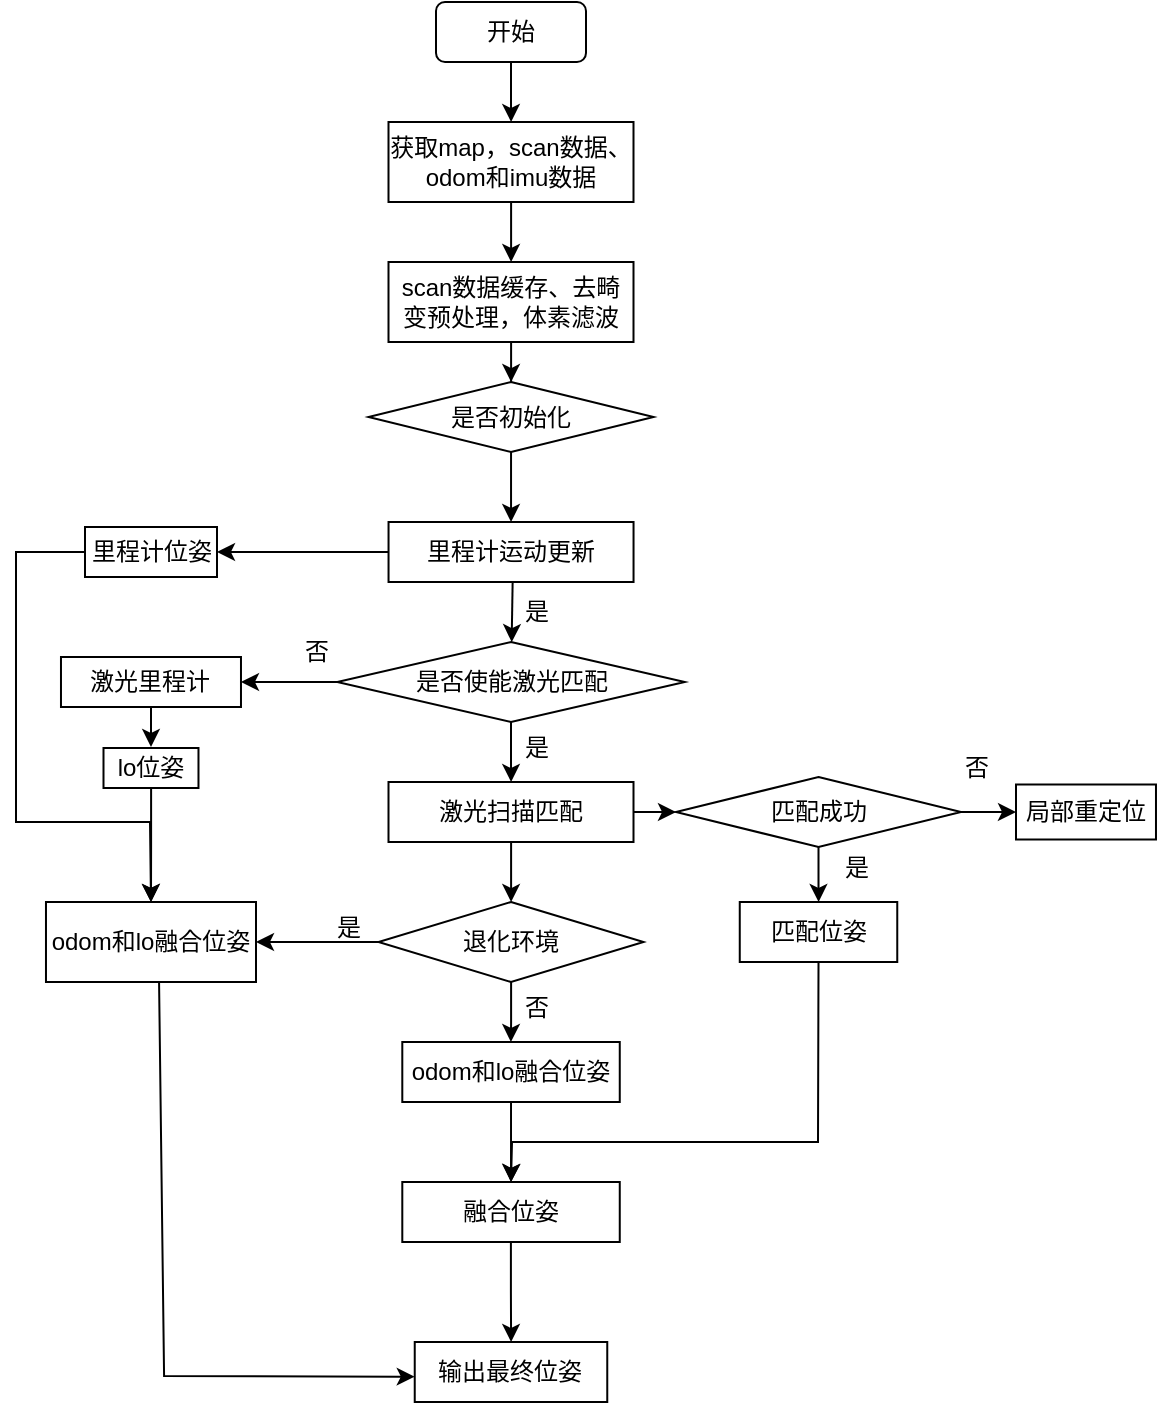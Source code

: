 <mxfile version="24.2.0" type="github" pages="2">
  <diagram name="第 1 页" id="809RYmrtKWQqntSpSi6K">
    <mxGraphModel dx="954" dy="523" grid="1" gridSize="10" guides="1" tooltips="1" connect="1" arrows="1" fold="1" page="1" pageScale="1" pageWidth="850" pageHeight="1100" math="0" shadow="0">
      <root>
        <mxCell id="0" />
        <mxCell id="1" parent="0" />
        <mxCell id="1-Ru4sR9WQq5cSvnAjK9-3" value="" style="edgeStyle=orthogonalEdgeStyle;rounded=0;orthogonalLoop=1;jettySize=auto;html=1;" edge="1" parent="1" source="1-Ru4sR9WQq5cSvnAjK9-1" target="1-Ru4sR9WQq5cSvnAjK9-2">
          <mxGeometry relative="1" as="geometry" />
        </mxCell>
        <mxCell id="1-Ru4sR9WQq5cSvnAjK9-1" value="开始" style="rounded=1;whiteSpace=wrap;html=1;" vertex="1" parent="1">
          <mxGeometry x="380" width="75" height="30" as="geometry" />
        </mxCell>
        <mxCell id="1-Ru4sR9WQq5cSvnAjK9-10" value="" style="edgeStyle=orthogonalEdgeStyle;rounded=0;orthogonalLoop=1;jettySize=auto;html=1;" edge="1" parent="1" source="1-Ru4sR9WQq5cSvnAjK9-2" target="1-Ru4sR9WQq5cSvnAjK9-9">
          <mxGeometry relative="1" as="geometry" />
        </mxCell>
        <mxCell id="1-Ru4sR9WQq5cSvnAjK9-2" value="获取map，scan数据、odom和imu数据" style="rounded=0;whiteSpace=wrap;html=1;" vertex="1" parent="1">
          <mxGeometry x="356.25" y="60" width="122.5" height="40" as="geometry" />
        </mxCell>
        <mxCell id="-7Lr0fXi4PDcZsyoyd6Y-27" value="" style="edgeStyle=orthogonalEdgeStyle;rounded=0;orthogonalLoop=1;jettySize=auto;html=1;" edge="1" parent="1" source="1-Ru4sR9WQq5cSvnAjK9-9" target="1-Ru4sR9WQq5cSvnAjK9-16">
          <mxGeometry relative="1" as="geometry" />
        </mxCell>
        <mxCell id="1-Ru4sR9WQq5cSvnAjK9-9" value="scan数据缓存、去畸变预处理，体素滤波" style="rounded=0;whiteSpace=wrap;html=1;" vertex="1" parent="1">
          <mxGeometry x="356.25" y="130" width="122.5" height="40" as="geometry" />
        </mxCell>
        <mxCell id="-7Lr0fXi4PDcZsyoyd6Y-36" value="" style="edgeStyle=orthogonalEdgeStyle;rounded=0;orthogonalLoop=1;jettySize=auto;html=1;" edge="1" parent="1" source="1-Ru4sR9WQq5cSvnAjK9-11" target="-7Lr0fXi4PDcZsyoyd6Y-34">
          <mxGeometry relative="1" as="geometry" />
        </mxCell>
        <mxCell id="1-Ru4sR9WQq5cSvnAjK9-11" value="里程计运动更新" style="rounded=0;whiteSpace=wrap;html=1;" vertex="1" parent="1">
          <mxGeometry x="356.27" y="260" width="122.5" height="30" as="geometry" />
        </mxCell>
        <mxCell id="1-Ru4sR9WQq5cSvnAjK9-24" value="" style="edgeStyle=orthogonalEdgeStyle;rounded=0;orthogonalLoop=1;jettySize=auto;html=1;" edge="1" parent="1" source="1-Ru4sR9WQq5cSvnAjK9-13" target="1-Ru4sR9WQq5cSvnAjK9-23">
          <mxGeometry relative="1" as="geometry" />
        </mxCell>
        <mxCell id="-7Lr0fXi4PDcZsyoyd6Y-2" value="" style="edgeStyle=orthogonalEdgeStyle;rounded=0;orthogonalLoop=1;jettySize=auto;html=1;" edge="1" parent="1" source="1-Ru4sR9WQq5cSvnAjK9-13" target="-7Lr0fXi4PDcZsyoyd6Y-1">
          <mxGeometry relative="1" as="geometry" />
        </mxCell>
        <mxCell id="1-Ru4sR9WQq5cSvnAjK9-13" value="激光扫描匹配" style="rounded=0;whiteSpace=wrap;html=1;" vertex="1" parent="1">
          <mxGeometry x="356.25" y="390" width="122.5" height="30" as="geometry" />
        </mxCell>
        <mxCell id="1-Ru4sR9WQq5cSvnAjK9-16" value="是否初始化" style="rhombus;whiteSpace=wrap;html=1;rounded=0;" vertex="1" parent="1">
          <mxGeometry x="346.27" y="190" width="142.5" height="35" as="geometry" />
        </mxCell>
        <mxCell id="1-Ru4sR9WQq5cSvnAjK9-19" value="是" style="text;html=1;align=center;verticalAlign=middle;resizable=0;points=[];autosize=1;strokeColor=none;fillColor=none;" vertex="1" parent="1">
          <mxGeometry x="410" y="290" width="40" height="30" as="geometry" />
        </mxCell>
        <mxCell id="1-Ru4sR9WQq5cSvnAjK9-36" value="" style="edgeStyle=orthogonalEdgeStyle;rounded=0;orthogonalLoop=1;jettySize=auto;html=1;" edge="1" parent="1" source="1-Ru4sR9WQq5cSvnAjK9-23" target="1-Ru4sR9WQq5cSvnAjK9-35">
          <mxGeometry relative="1" as="geometry" />
        </mxCell>
        <mxCell id="-7Lr0fXi4PDcZsyoyd6Y-4" value="" style="edgeStyle=orthogonalEdgeStyle;rounded=0;orthogonalLoop=1;jettySize=auto;html=1;" edge="1" parent="1" source="1-Ru4sR9WQq5cSvnAjK9-23" target="-7Lr0fXi4PDcZsyoyd6Y-3">
          <mxGeometry relative="1" as="geometry" />
        </mxCell>
        <mxCell id="1-Ru4sR9WQq5cSvnAjK9-23" value="匹配成功" style="rhombus;whiteSpace=wrap;html=1;rounded=0;" vertex="1" parent="1">
          <mxGeometry x="500" y="387.5" width="142.5" height="35" as="geometry" />
        </mxCell>
        <mxCell id="1-Ru4sR9WQq5cSvnAjK9-28" value="" style="edgeStyle=orthogonalEdgeStyle;rounded=0;orthogonalLoop=1;jettySize=auto;html=1;" edge="1" parent="1" source="1-Ru4sR9WQq5cSvnAjK9-25" target="1-Ru4sR9WQq5cSvnAjK9-13">
          <mxGeometry relative="1" as="geometry" />
        </mxCell>
        <mxCell id="1-Ru4sR9WQq5cSvnAjK9-31" value="" style="edgeStyle=orthogonalEdgeStyle;rounded=0;orthogonalLoop=1;jettySize=auto;html=1;" edge="1" parent="1" source="1-Ru4sR9WQq5cSvnAjK9-25" target="1-Ru4sR9WQq5cSvnAjK9-30">
          <mxGeometry relative="1" as="geometry" />
        </mxCell>
        <mxCell id="1-Ru4sR9WQq5cSvnAjK9-25" value="是否使能激光匹配" style="rhombus;whiteSpace=wrap;html=1;rounded=0;" vertex="1" parent="1">
          <mxGeometry x="330.63" y="320" width="173.75" height="40" as="geometry" />
        </mxCell>
        <mxCell id="1-Ru4sR9WQq5cSvnAjK9-29" value="是" style="text;html=1;align=center;verticalAlign=middle;resizable=0;points=[];autosize=1;strokeColor=none;fillColor=none;" vertex="1" parent="1">
          <mxGeometry x="410" y="358" width="40" height="30" as="geometry" />
        </mxCell>
        <mxCell id="-7Lr0fXi4PDcZsyoyd6Y-26" value="" style="edgeStyle=orthogonalEdgeStyle;rounded=0;orthogonalLoop=1;jettySize=auto;html=1;" edge="1" parent="1" source="1-Ru4sR9WQq5cSvnAjK9-30" target="-7Lr0fXi4PDcZsyoyd6Y-25">
          <mxGeometry relative="1" as="geometry" />
        </mxCell>
        <mxCell id="1-Ru4sR9WQq5cSvnAjK9-30" value="激光里程计" style="whiteSpace=wrap;html=1;rounded=0;" vertex="1" parent="1">
          <mxGeometry x="192.49" y="327.5" width="90" height="25" as="geometry" />
        </mxCell>
        <mxCell id="1-Ru4sR9WQq5cSvnAjK9-32" value="否" style="text;html=1;align=center;verticalAlign=middle;resizable=0;points=[];autosize=1;strokeColor=none;fillColor=none;" vertex="1" parent="1">
          <mxGeometry x="300" y="310" width="40" height="30" as="geometry" />
        </mxCell>
        <mxCell id="1-Ru4sR9WQq5cSvnAjK9-35" value="局部重定位" style="whiteSpace=wrap;html=1;rounded=0;" vertex="1" parent="1">
          <mxGeometry x="670" y="391.25" width="69.99" height="27.5" as="geometry" />
        </mxCell>
        <mxCell id="-7Lr0fXi4PDcZsyoyd6Y-8" value="" style="edgeStyle=orthogonalEdgeStyle;rounded=0;orthogonalLoop=1;jettySize=auto;html=1;" edge="1" parent="1" source="-7Lr0fXi4PDcZsyoyd6Y-1" target="-7Lr0fXi4PDcZsyoyd6Y-7">
          <mxGeometry relative="1" as="geometry" />
        </mxCell>
        <mxCell id="-7Lr0fXi4PDcZsyoyd6Y-11" value="" style="edgeStyle=orthogonalEdgeStyle;rounded=0;orthogonalLoop=1;jettySize=auto;html=1;" edge="1" parent="1" source="-7Lr0fXi4PDcZsyoyd6Y-1" target="-7Lr0fXi4PDcZsyoyd6Y-10">
          <mxGeometry relative="1" as="geometry" />
        </mxCell>
        <mxCell id="-7Lr0fXi4PDcZsyoyd6Y-1" value="退化环境" style="rhombus;whiteSpace=wrap;html=1;rounded=0;" vertex="1" parent="1">
          <mxGeometry x="351.26" y="450" width="132.5" height="40" as="geometry" />
        </mxCell>
        <mxCell id="-7Lr0fXi4PDcZsyoyd6Y-3" value="匹配位姿" style="rounded=0;whiteSpace=wrap;html=1;" vertex="1" parent="1">
          <mxGeometry x="531.88" y="450" width="78.75" height="30" as="geometry" />
        </mxCell>
        <mxCell id="-7Lr0fXi4PDcZsyoyd6Y-5" value="否" style="text;html=1;align=center;verticalAlign=middle;resizable=0;points=[];autosize=1;strokeColor=none;fillColor=none;" vertex="1" parent="1">
          <mxGeometry x="630" y="368" width="40" height="30" as="geometry" />
        </mxCell>
        <mxCell id="-7Lr0fXi4PDcZsyoyd6Y-6" value="是" style="text;html=1;align=center;verticalAlign=middle;resizable=0;points=[];autosize=1;strokeColor=none;fillColor=none;" vertex="1" parent="1">
          <mxGeometry x="570" y="418" width="40" height="30" as="geometry" />
        </mxCell>
        <mxCell id="-7Lr0fXi4PDcZsyoyd6Y-7" value="odom和lo融合位姿" style="whiteSpace=wrap;html=1;rounded=0;" vertex="1" parent="1">
          <mxGeometry x="184.99" y="450" width="105.01" height="40" as="geometry" />
        </mxCell>
        <mxCell id="-7Lr0fXi4PDcZsyoyd6Y-9" value="是" style="text;html=1;align=center;verticalAlign=middle;resizable=0;points=[];autosize=1;strokeColor=none;fillColor=none;" vertex="1" parent="1">
          <mxGeometry x="316.25" y="448" width="40" height="30" as="geometry" />
        </mxCell>
        <mxCell id="-7Lr0fXi4PDcZsyoyd6Y-20" value="" style="edgeStyle=orthogonalEdgeStyle;rounded=0;orthogonalLoop=1;jettySize=auto;html=1;" edge="1" parent="1" source="-7Lr0fXi4PDcZsyoyd6Y-10" target="-7Lr0fXi4PDcZsyoyd6Y-19">
          <mxGeometry relative="1" as="geometry" />
        </mxCell>
        <mxCell id="-7Lr0fXi4PDcZsyoyd6Y-10" value="odom和lo融合位姿" style="whiteSpace=wrap;html=1;rounded=0;" vertex="1" parent="1">
          <mxGeometry x="363.15" y="520" width="108.73" height="30" as="geometry" />
        </mxCell>
        <mxCell id="-7Lr0fXi4PDcZsyoyd6Y-14" value="输出最终位姿" style="whiteSpace=wrap;html=1;rounded=0;" vertex="1" parent="1">
          <mxGeometry x="369.37" y="670" width="96.26" height="30" as="geometry" />
        </mxCell>
        <mxCell id="-7Lr0fXi4PDcZsyoyd6Y-16" value="否" style="text;html=1;align=center;verticalAlign=middle;resizable=0;points=[];autosize=1;strokeColor=none;fillColor=none;" vertex="1" parent="1">
          <mxGeometry x="410" y="488" width="40" height="30" as="geometry" />
        </mxCell>
        <mxCell id="-7Lr0fXi4PDcZsyoyd6Y-23" value="" style="edgeStyle=orthogonalEdgeStyle;rounded=0;orthogonalLoop=1;jettySize=auto;html=1;" edge="1" parent="1" source="-7Lr0fXi4PDcZsyoyd6Y-19" target="-7Lr0fXi4PDcZsyoyd6Y-14">
          <mxGeometry relative="1" as="geometry" />
        </mxCell>
        <mxCell id="-7Lr0fXi4PDcZsyoyd6Y-19" value="融合位姿" style="whiteSpace=wrap;html=1;rounded=0;" vertex="1" parent="1">
          <mxGeometry x="363.15" y="590" width="108.73" height="30" as="geometry" />
        </mxCell>
        <mxCell id="-7Lr0fXi4PDcZsyoyd6Y-21" value="" style="endArrow=classic;html=1;rounded=0;exitX=0.5;exitY=1;exitDx=0;exitDy=0;entryX=0.5;entryY=0;entryDx=0;entryDy=0;" edge="1" parent="1" source="-7Lr0fXi4PDcZsyoyd6Y-3" target="-7Lr0fXi4PDcZsyoyd6Y-19">
          <mxGeometry width="50" height="50" relative="1" as="geometry">
            <mxPoint x="370" y="610" as="sourcePoint" />
            <mxPoint x="420" y="560" as="targetPoint" />
            <Array as="points">
              <mxPoint x="571" y="570" />
              <mxPoint x="418" y="570" />
            </Array>
          </mxGeometry>
        </mxCell>
        <mxCell id="-7Lr0fXi4PDcZsyoyd6Y-24" value="" style="endArrow=classic;html=1;rounded=0;exitX=0.5;exitY=1;exitDx=0;exitDy=0;entryX=-0.042;entryY=0.578;entryDx=0;entryDy=0;entryPerimeter=0;" edge="1" parent="1">
          <mxGeometry width="50" height="50" relative="1" as="geometry">
            <mxPoint x="241.535" y="490" as="sourcePoint" />
            <mxPoint x="369.367" y="687.34" as="targetPoint" />
            <Array as="points">
              <mxPoint x="244.04" y="687" />
            </Array>
          </mxGeometry>
        </mxCell>
        <mxCell id="-7Lr0fXi4PDcZsyoyd6Y-37" value="" style="edgeStyle=orthogonalEdgeStyle;rounded=0;orthogonalLoop=1;jettySize=auto;html=1;" edge="1" parent="1" source="-7Lr0fXi4PDcZsyoyd6Y-25" target="-7Lr0fXi4PDcZsyoyd6Y-7">
          <mxGeometry relative="1" as="geometry" />
        </mxCell>
        <mxCell id="-7Lr0fXi4PDcZsyoyd6Y-25" value="lo位姿" style="whiteSpace=wrap;html=1;rounded=0;" vertex="1" parent="1">
          <mxGeometry x="213.75" y="373" width="47.49" height="20" as="geometry" />
        </mxCell>
        <mxCell id="-7Lr0fXi4PDcZsyoyd6Y-30" value="" style="endArrow=classic;html=1;rounded=0;exitX=0.5;exitY=1;exitDx=0;exitDy=0;entryX=0.5;entryY=0;entryDx=0;entryDy=0;" edge="1" parent="1" source="1-Ru4sR9WQq5cSvnAjK9-16" target="1-Ru4sR9WQq5cSvnAjK9-11">
          <mxGeometry width="50" height="50" relative="1" as="geometry">
            <mxPoint x="300" y="410" as="sourcePoint" />
            <mxPoint x="350" y="360" as="targetPoint" />
          </mxGeometry>
        </mxCell>
        <mxCell id="-7Lr0fXi4PDcZsyoyd6Y-34" value="里程计位姿" style="rounded=0;whiteSpace=wrap;html=1;" vertex="1" parent="1">
          <mxGeometry x="204.5" y="262.5" width="66" height="25" as="geometry" />
        </mxCell>
        <mxCell id="-7Lr0fXi4PDcZsyoyd6Y-35" value="" style="endArrow=classic;html=1;rounded=0;exitX=0.208;exitY=0;exitDx=0;exitDy=0;exitPerimeter=0;" edge="1" parent="1" source="1-Ru4sR9WQq5cSvnAjK9-19" target="1-Ru4sR9WQq5cSvnAjK9-25">
          <mxGeometry width="50" height="50" relative="1" as="geometry">
            <mxPoint x="290" y="430" as="sourcePoint" />
            <mxPoint x="340" y="380" as="targetPoint" />
          </mxGeometry>
        </mxCell>
        <mxCell id="-7Lr0fXi4PDcZsyoyd6Y-38" value="" style="endArrow=classic;html=1;rounded=0;exitX=0;exitY=0.5;exitDx=0;exitDy=0;entryX=0.5;entryY=0;entryDx=0;entryDy=0;" edge="1" parent="1" source="-7Lr0fXi4PDcZsyoyd6Y-34" target="-7Lr0fXi4PDcZsyoyd6Y-7">
          <mxGeometry width="50" height="50" relative="1" as="geometry">
            <mxPoint x="320" y="410" as="sourcePoint" />
            <mxPoint x="370" y="360" as="targetPoint" />
            <Array as="points">
              <mxPoint x="170" y="275" />
              <mxPoint x="170" y="410" />
              <mxPoint x="237" y="410" />
            </Array>
          </mxGeometry>
        </mxCell>
      </root>
    </mxGraphModel>
  </diagram>
  <diagram id="zuPh3HLcaA8DiIGAKT5t" name="第 2 页">
    <mxGraphModel grid="0" page="1" gridSize="10" guides="1" tooltips="1" connect="1" arrows="1" fold="1" pageScale="1" pageWidth="850" pageHeight="1100" math="0" shadow="0">
      <root>
        <mxCell id="0" />
        <mxCell id="1" parent="0" />
        <mxCell id="Fofw4nyurcLWQTFMPqLW-4" value="" style="edgeStyle=orthogonalEdgeStyle;rounded=0;orthogonalLoop=1;jettySize=auto;html=1;" edge="1" parent="1" source="Fofw4nyurcLWQTFMPqLW-1" target="Fofw4nyurcLWQTFMPqLW-3">
          <mxGeometry relative="1" as="geometry" />
        </mxCell>
        <mxCell id="Fofw4nyurcLWQTFMPqLW-1" value="开始" style="rounded=1;whiteSpace=wrap;html=1;" vertex="1" parent="1">
          <mxGeometry x="360" y="20" width="80" height="30" as="geometry" />
        </mxCell>
        <mxCell id="Fofw4nyurcLWQTFMPqLW-2" value="结束" style="rounded=1;whiteSpace=wrap;html=1;" vertex="1" parent="1">
          <mxGeometry x="360" y="630" width="80" height="30" as="geometry" />
        </mxCell>
        <mxCell id="Fofw4nyurcLWQTFMPqLW-6" value="" style="edgeStyle=orthogonalEdgeStyle;rounded=0;orthogonalLoop=1;jettySize=auto;html=1;" edge="1" parent="1" source="Fofw4nyurcLWQTFMPqLW-3" target="Fofw4nyurcLWQTFMPqLW-5">
          <mxGeometry relative="1" as="geometry" />
        </mxCell>
        <mxCell id="AwUqRlKhVayz7U-dUrVD-48" value="" style="rounded=0;orthogonalLoop=1;jettySize=auto;html=1;entryX=0.5;entryY=0;entryDx=0;entryDy=0;" edge="1" parent="1" source="Fofw4nyurcLWQTFMPqLW-3" target="Fofw4nyurcLWQTFMPqLW-2">
          <mxGeometry relative="1" as="geometry">
            <mxPoint x="140" y="590" as="targetPoint" />
            <Array as="points">
              <mxPoint x="140" y="110" />
              <mxPoint x="140" y="590" />
              <mxPoint x="400" y="590" />
            </Array>
          </mxGeometry>
        </mxCell>
        <mxCell id="Fofw4nyurcLWQTFMPqLW-3" value="是否收到初始化位姿" style="rhombus;whiteSpace=wrap;html=1;" vertex="1" parent="1">
          <mxGeometry x="320" y="80" width="160" height="60" as="geometry" />
        </mxCell>
        <mxCell id="Fofw4nyurcLWQTFMPqLW-8" value="" style="edgeStyle=orthogonalEdgeStyle;rounded=0;orthogonalLoop=1;jettySize=auto;html=1;" edge="1" parent="1" source="Fofw4nyurcLWQTFMPqLW-5">
          <mxGeometry relative="1" as="geometry">
            <mxPoint x="400" y="220" as="targetPoint" />
          </mxGeometry>
        </mxCell>
        <mxCell id="Fofw4nyurcLWQTFMPqLW-5" value="扫描匹配（粗、精匹配）" style="whiteSpace=wrap;html=1;" vertex="1" parent="1">
          <mxGeometry x="335" y="170" width="130" height="20" as="geometry" />
        </mxCell>
        <mxCell id="Fofw4nyurcLWQTFMPqLW-11" value="" style="edgeStyle=orthogonalEdgeStyle;rounded=0;orthogonalLoop=1;jettySize=auto;html=1;" edge="1" parent="1" source="Fofw4nyurcLWQTFMPqLW-9" target="Fofw4nyurcLWQTFMPqLW-10">
          <mxGeometry relative="1" as="geometry" />
        </mxCell>
        <mxCell id="Fofw4nyurcLWQTFMPqLW-14" value="" style="edgeStyle=orthogonalEdgeStyle;rounded=0;orthogonalLoop=1;jettySize=auto;html=1;" edge="1" parent="1" source="Fofw4nyurcLWQTFMPqLW-9" target="Fofw4nyurcLWQTFMPqLW-13">
          <mxGeometry relative="1" as="geometry" />
        </mxCell>
        <mxCell id="Fofw4nyurcLWQTFMPqLW-9" value="得分大于0.6" style="rhombus;whiteSpace=wrap;html=1;" vertex="1" parent="1">
          <mxGeometry x="320" y="220" width="160" height="60" as="geometry" />
        </mxCell>
        <mxCell id="AwUqRlKhVayz7U-dUrVD-38" value="" style="edgeStyle=orthogonalEdgeStyle;rounded=0;orthogonalLoop=1;jettySize=auto;html=1;entryX=-0.15;entryY=0;entryDx=0;entryDy=0;entryPerimeter=0;" edge="1" parent="1" source="Fofw4nyurcLWQTFMPqLW-10">
          <mxGeometry relative="1" as="geometry">
            <mxPoint x="400" y="630" as="targetPoint" />
            <Array as="points">
              <mxPoint x="810" y="250" />
              <mxPoint x="810" y="590" />
              <mxPoint x="400" y="590" />
            </Array>
          </mxGeometry>
        </mxCell>
        <mxCell id="Fofw4nyurcLWQTFMPqLW-10" value="直接使用初始化位姿" style="whiteSpace=wrap;html=1;" vertex="1" parent="1">
          <mxGeometry x="510" y="237.5" width="110" height="25" as="geometry" />
        </mxCell>
        <mxCell id="Fofw4nyurcLWQTFMPqLW-12" value="否" style="text;html=1;align=center;verticalAlign=middle;resizable=0;points=[];autosize=1;strokeColor=none;fillColor=none;" vertex="1" parent="1">
          <mxGeometry x="470" y="218" width="40" height="30" as="geometry" />
        </mxCell>
        <mxCell id="AwUqRlKhVayz7U-dUrVD-2" value="" style="edgeStyle=orthogonalEdgeStyle;rounded=0;orthogonalLoop=1;jettySize=auto;html=1;" edge="1" parent="1" source="Fofw4nyurcLWQTFMPqLW-13" target="AwUqRlKhVayz7U-dUrVD-1">
          <mxGeometry relative="1" as="geometry" />
        </mxCell>
        <mxCell id="Fofw4nyurcLWQTFMPqLW-13" value="计算匹配位姿和初始化位姿距离、角度差" style="whiteSpace=wrap;html=1;" vertex="1" parent="1">
          <mxGeometry x="340" y="310" width="120" height="40" as="geometry" />
        </mxCell>
        <mxCell id="Fofw4nyurcLWQTFMPqLW-15" value="是" style="text;html=1;align=center;verticalAlign=middle;resizable=0;points=[];autosize=1;strokeColor=none;fillColor=none;" vertex="1" parent="1">
          <mxGeometry x="390" y="280" width="40" height="30" as="geometry" />
        </mxCell>
        <mxCell id="AwUqRlKhVayz7U-dUrVD-4" value="" style="edgeStyle=orthogonalEdgeStyle;rounded=0;orthogonalLoop=1;jettySize=auto;html=1;" edge="1" parent="1" source="AwUqRlKhVayz7U-dUrVD-1">
          <mxGeometry relative="1" as="geometry">
            <mxPoint x="490" y="400" as="targetPoint" />
          </mxGeometry>
        </mxCell>
        <mxCell id="AwUqRlKhVayz7U-dUrVD-13" value="" style="edgeStyle=orthogonalEdgeStyle;rounded=0;orthogonalLoop=1;jettySize=auto;html=1;" edge="1" parent="1" source="AwUqRlKhVayz7U-dUrVD-1" target="AwUqRlKhVayz7U-dUrVD-12">
          <mxGeometry relative="1" as="geometry" />
        </mxCell>
        <mxCell id="AwUqRlKhVayz7U-dUrVD-1" value="是否m6机型" style="rhombus;whiteSpace=wrap;html=1;" vertex="1" parent="1">
          <mxGeometry x="345" y="380" width="110" height="40" as="geometry" />
        </mxCell>
        <mxCell id="AwUqRlKhVayz7U-dUrVD-5" value="否" style="text;html=1;align=center;verticalAlign=middle;resizable=0;points=[];autosize=1;strokeColor=none;fillColor=none;" vertex="1" parent="1">
          <mxGeometry x="450" y="368" width="40" height="30" as="geometry" />
        </mxCell>
        <mxCell id="AwUqRlKhVayz7U-dUrVD-9" value="" style="edgeStyle=orthogonalEdgeStyle;rounded=0;orthogonalLoop=1;jettySize=auto;html=1;" edge="1" parent="1" source="AwUqRlKhVayz7U-dUrVD-6" target="AwUqRlKhVayz7U-dUrVD-8">
          <mxGeometry relative="1" as="geometry" />
        </mxCell>
        <mxCell id="AwUqRlKhVayz7U-dUrVD-11" value="" style="edgeStyle=orthogonalEdgeStyle;rounded=0;orthogonalLoop=1;jettySize=auto;html=1;" edge="1" parent="1" source="AwUqRlKhVayz7U-dUrVD-6" target="AwUqRlKhVayz7U-dUrVD-10">
          <mxGeometry relative="1" as="geometry" />
        </mxCell>
        <mxCell id="AwUqRlKhVayz7U-dUrVD-6" value="距离差是否小于1.8" style="rhombus;whiteSpace=wrap;html=1;" vertex="1" parent="1">
          <mxGeometry x="490" y="380" width="150" height="40" as="geometry" />
        </mxCell>
        <mxCell id="AwUqRlKhVayz7U-dUrVD-8" value="使用初始化位姿初始化" style="whiteSpace=wrap;html=1;" vertex="1" parent="1">
          <mxGeometry x="502.5" y="465" width="125" height="30" as="geometry" />
        </mxCell>
        <mxCell id="AwUqRlKhVayz7U-dUrVD-10" value="使用匹配位姿初始化" style="whiteSpace=wrap;html=1;" vertex="1" parent="1">
          <mxGeometry x="670" y="385" width="120" height="30" as="geometry" />
        </mxCell>
        <mxCell id="AwUqRlKhVayz7U-dUrVD-17" value="" style="edgeStyle=orthogonalEdgeStyle;rounded=0;orthogonalLoop=1;jettySize=auto;html=1;" edge="1" parent="1" source="AwUqRlKhVayz7U-dUrVD-12" target="AwUqRlKhVayz7U-dUrVD-16">
          <mxGeometry relative="1" as="geometry" />
        </mxCell>
        <mxCell id="AwUqRlKhVayz7U-dUrVD-19" value="" style="edgeStyle=orthogonalEdgeStyle;rounded=0;orthogonalLoop=1;jettySize=auto;html=1;" edge="1" parent="1" source="AwUqRlKhVayz7U-dUrVD-12" target="AwUqRlKhVayz7U-dUrVD-18">
          <mxGeometry relative="1" as="geometry" />
        </mxCell>
        <mxCell id="AwUqRlKhVayz7U-dUrVD-12" value="距离差小于0.1&lt;div&gt;角度差&lt;span style=&quot;background-color: initial;&quot;&gt;小于15度&lt;/span&gt;&lt;/div&gt;" style="rhombus;whiteSpace=wrap;html=1;" vertex="1" parent="1">
          <mxGeometry x="320" y="450" width="160" height="60" as="geometry" />
        </mxCell>
        <mxCell id="AwUqRlKhVayz7U-dUrVD-14" style="edgeStyle=orthogonalEdgeStyle;rounded=0;orthogonalLoop=1;jettySize=auto;html=1;exitX=0.5;exitY=1;exitDx=0;exitDy=0;" edge="1" parent="1" source="AwUqRlKhVayz7U-dUrVD-8" target="AwUqRlKhVayz7U-dUrVD-8">
          <mxGeometry relative="1" as="geometry" />
        </mxCell>
        <mxCell id="AwUqRlKhVayz7U-dUrVD-22" value="" style="edgeStyle=orthogonalEdgeStyle;rounded=0;orthogonalLoop=1;jettySize=auto;html=1;exitX=0.5;exitY=1;exitDx=0;exitDy=0;" edge="1" parent="1" source="AwUqRlKhVayz7U-dUrVD-16" target="Fofw4nyurcLWQTFMPqLW-2">
          <mxGeometry relative="1" as="geometry">
            <mxPoint x="400" y="590" as="sourcePoint" />
          </mxGeometry>
        </mxCell>
        <mxCell id="AwUqRlKhVayz7U-dUrVD-16" value="使用匹配位姿初始化" style="whiteSpace=wrap;html=1;" vertex="1" parent="1">
          <mxGeometry x="340" y="540" width="120" height="30" as="geometry" />
        </mxCell>
        <mxCell id="AwUqRlKhVayz7U-dUrVD-32" value="" style="edgeStyle=orthogonalEdgeStyle;rounded=0;orthogonalLoop=1;jettySize=auto;html=1;curved=0;entryX=0.5;entryY=0;entryDx=0;entryDy=0;" edge="1" parent="1" source="AwUqRlKhVayz7U-dUrVD-18" target="Fofw4nyurcLWQTFMPqLW-2">
          <mxGeometry relative="1" as="geometry">
            <mxPoint x="400" y="590" as="targetPoint" />
            <Array as="points">
              <mxPoint x="220" y="590" />
              <mxPoint x="400" y="590" />
            </Array>
          </mxGeometry>
        </mxCell>
        <mxCell id="AwUqRlKhVayz7U-dUrVD-18" value="使用初始化位姿初始化" style="whiteSpace=wrap;html=1;" vertex="1" parent="1">
          <mxGeometry x="160" y="465" width="130" height="30" as="geometry" />
        </mxCell>
        <mxCell id="AwUqRlKhVayz7U-dUrVD-20" value="是" style="text;html=1;align=center;verticalAlign=middle;resizable=0;points=[];autosize=1;strokeColor=none;fillColor=none;" vertex="1" parent="1">
          <mxGeometry x="410" y="508" width="40" height="30" as="geometry" />
        </mxCell>
        <mxCell id="AwUqRlKhVayz7U-dUrVD-21" value="否" style="text;html=1;align=center;verticalAlign=middle;resizable=0;points=[];autosize=1;strokeColor=none;fillColor=none;" vertex="1" parent="1">
          <mxGeometry x="290" y="448" width="40" height="30" as="geometry" />
        </mxCell>
        <mxCell id="AwUqRlKhVayz7U-dUrVD-35" value="" style="edgeStyle=orthogonalEdgeStyle;rounded=0;orthogonalLoop=1;jettySize=auto;html=1;curved=0;entryX=0.5;entryY=0;entryDx=0;entryDy=0;exitX=0.5;exitY=1;exitDx=0;exitDy=0;" edge="1" parent="1">
          <mxGeometry relative="1" as="geometry">
            <mxPoint x="540" y="495" as="sourcePoint" />
            <mxPoint x="400" y="630" as="targetPoint" />
            <Array as="points">
              <mxPoint x="560" y="495" />
              <mxPoint x="560" y="590" />
              <mxPoint x="400" y="590" />
            </Array>
          </mxGeometry>
        </mxCell>
        <mxCell id="AwUqRlKhVayz7U-dUrVD-36" value="" style="edgeStyle=orthogonalEdgeStyle;rounded=0;orthogonalLoop=1;jettySize=auto;html=1;curved=0;entryX=0.5;entryY=0;entryDx=0;entryDy=0;exitDx=0;exitDy=0;" edge="1" parent="1">
          <mxGeometry relative="1" as="geometry">
            <mxPoint x="400" y="630" as="sourcePoint" />
            <mxPoint x="400" y="630" as="targetPoint" />
            <Array as="points">
              <mxPoint x="400" y="590" />
            </Array>
          </mxGeometry>
        </mxCell>
        <mxCell id="AwUqRlKhVayz7U-dUrVD-40" value="" style="edgeStyle=orthogonalEdgeStyle;rounded=0;orthogonalLoop=1;jettySize=auto;html=1;curved=0;entryDx=0;entryDy=0;exitX=0.5;exitY=1;exitDx=0;exitDy=0;" edge="1" parent="1" source="AwUqRlKhVayz7U-dUrVD-10">
          <mxGeometry relative="1" as="geometry">
            <mxPoint x="730" y="415" as="sourcePoint" />
            <mxPoint x="400" y="630" as="targetPoint" />
            <Array as="points">
              <mxPoint x="730" y="590" />
            </Array>
          </mxGeometry>
        </mxCell>
        <mxCell id="AwUqRlKhVayz7U-dUrVD-41" value="是" style="text;html=1;align=center;verticalAlign=middle;resizable=0;points=[];autosize=1;strokeColor=none;fillColor=none;" vertex="1" parent="1">
          <mxGeometry x="390" y="138" width="40" height="30" as="geometry" />
        </mxCell>
        <mxCell id="AwUqRlKhVayz7U-dUrVD-43" value="是" style="text;html=1;align=center;verticalAlign=middle;resizable=0;points=[];autosize=1;strokeColor=none;fillColor=none;" vertex="1" parent="1">
          <mxGeometry x="400" y="418" width="40" height="30" as="geometry" />
        </mxCell>
        <mxCell id="AwUqRlKhVayz7U-dUrVD-45" value="是" style="text;html=1;align=center;verticalAlign=middle;resizable=0;points=[];autosize=1;strokeColor=none;fillColor=none;" vertex="1" parent="1">
          <mxGeometry x="630" y="368" width="40" height="30" as="geometry" />
        </mxCell>
        <mxCell id="AwUqRlKhVayz7U-dUrVD-46" value="否" style="text;html=1;align=center;verticalAlign=middle;resizable=0;points=[];autosize=1;strokeColor=none;fillColor=none;" vertex="1" parent="1">
          <mxGeometry x="560" y="428" width="40" height="30" as="geometry" />
        </mxCell>
        <mxCell id="AwUqRlKhVayz7U-dUrVD-50" value="" style="edgeStyle=orthogonalEdgeStyle;rounded=0;orthogonalLoop=1;jettySize=auto;html=1;" edge="1" parent="1">
          <mxGeometry relative="1" as="geometry">
            <mxPoint x="140" y="590" as="sourcePoint" />
            <mxPoint x="400" y="630" as="targetPoint" />
          </mxGeometry>
        </mxCell>
        <mxCell id="AwUqRlKhVayz7U-dUrVD-51" value="否" style="text;html=1;align=center;verticalAlign=middle;resizable=0;points=[];autosize=1;strokeColor=none;fillColor=none;" vertex="1" parent="1">
          <mxGeometry x="280" y="78" width="40" height="30" as="geometry" />
        </mxCell>
      </root>
    </mxGraphModel>
  </diagram>
</mxfile>
